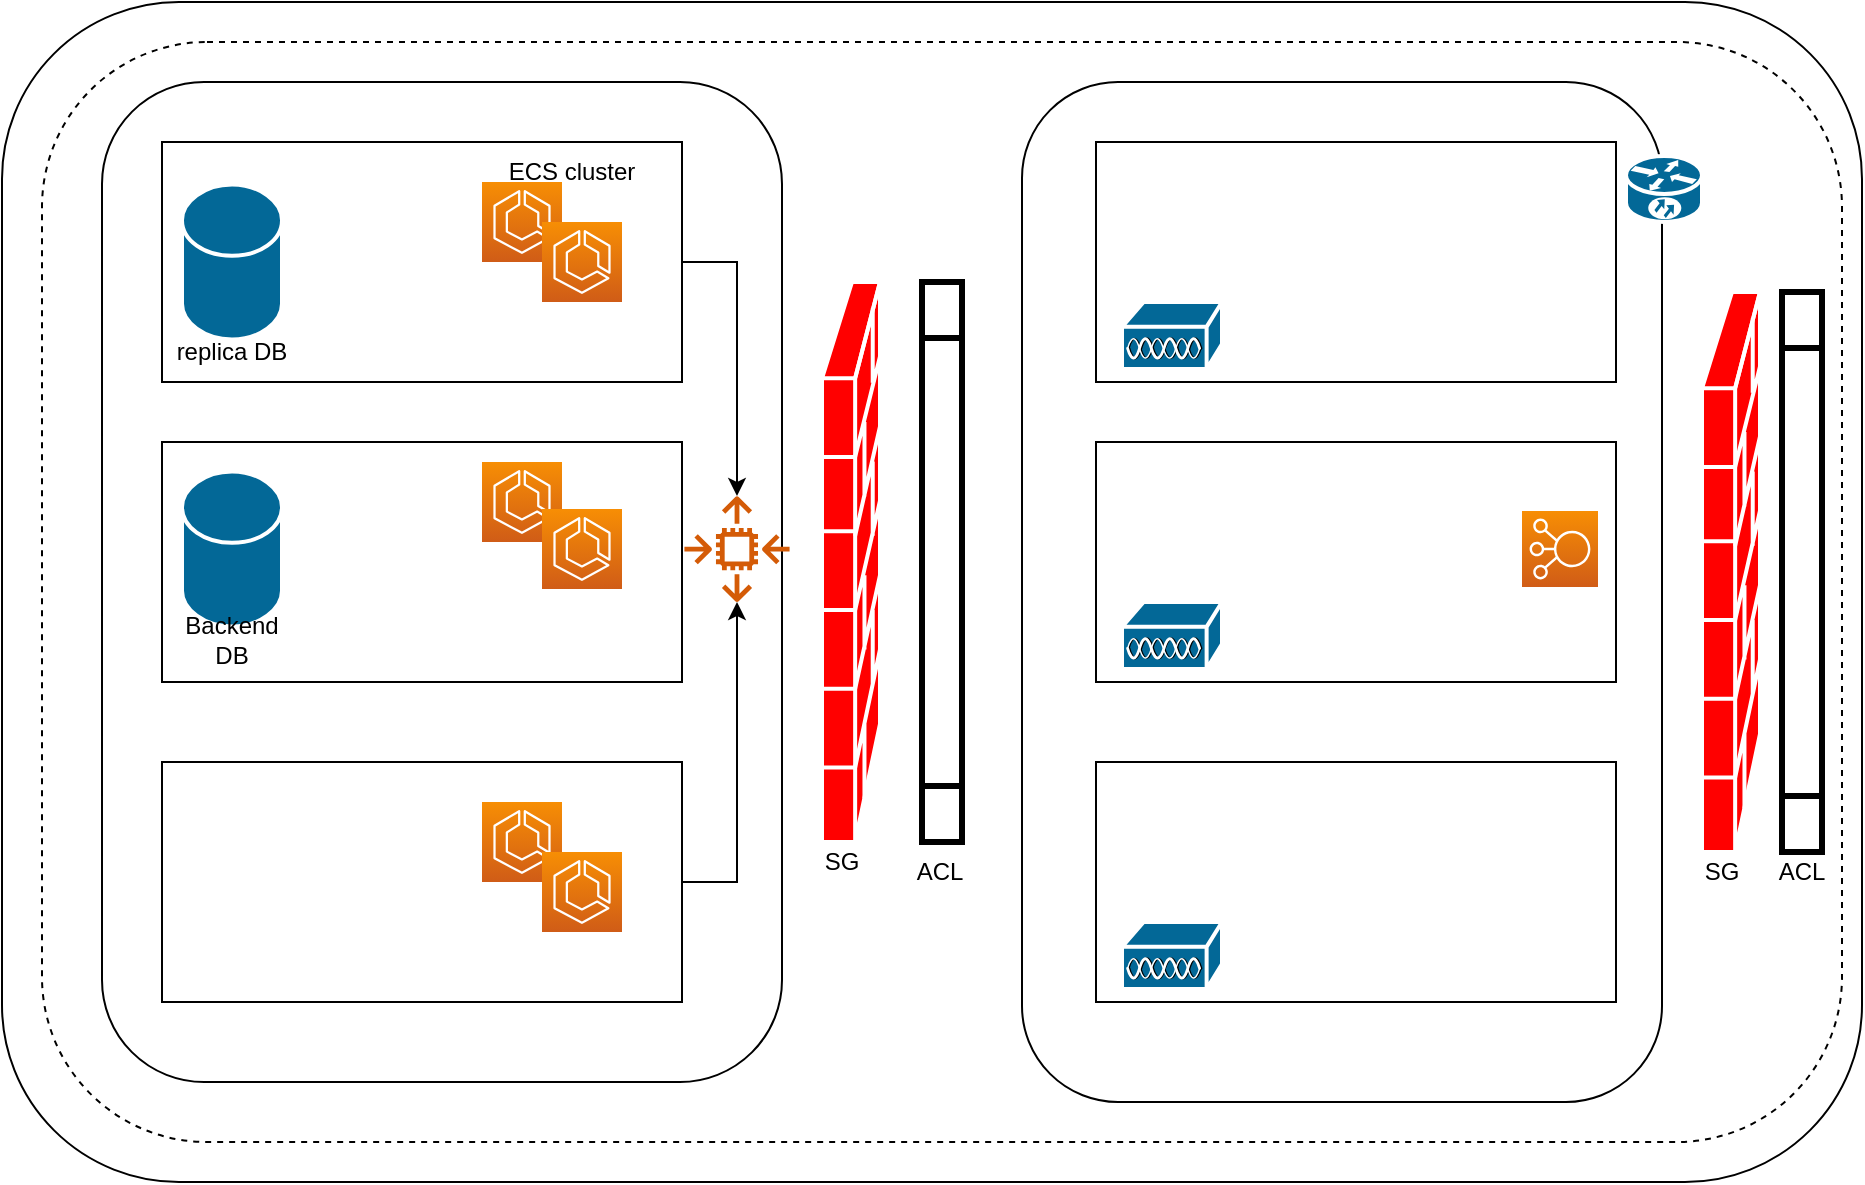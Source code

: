 <mxfile version="18.0.5" type="github">
  <diagram id="Ct3bF83Xtm8TdACFRR2W" name="Page-1">
    <mxGraphModel dx="1126" dy="707" grid="1" gridSize="10" guides="1" tooltips="1" connect="1" arrows="1" fold="1" page="1" pageScale="1" pageWidth="827" pageHeight="1169" math="0" shadow="0">
      <root>
        <mxCell id="0" />
        <mxCell id="1" parent="0" />
        <mxCell id="meCOWXKg2S3lBbydEQQq-1" value="" style="rounded=1;whiteSpace=wrap;html=1;" vertex="1" parent="1">
          <mxGeometry x="20" y="140" width="930" height="590" as="geometry" />
        </mxCell>
        <mxCell id="meCOWXKg2S3lBbydEQQq-2" value="" style="rounded=1;whiteSpace=wrap;html=1;dashed=1;" vertex="1" parent="1">
          <mxGeometry x="40" y="160" width="900" height="550" as="geometry" />
        </mxCell>
        <mxCell id="meCOWXKg2S3lBbydEQQq-3" value="" style="rounded=1;whiteSpace=wrap;html=1;" vertex="1" parent="1">
          <mxGeometry x="70" y="180" width="340" height="500" as="geometry" />
        </mxCell>
        <mxCell id="meCOWXKg2S3lBbydEQQq-4" value="" style="rounded=1;whiteSpace=wrap;html=1;" vertex="1" parent="1">
          <mxGeometry x="530" y="180" width="320" height="510" as="geometry" />
        </mxCell>
        <mxCell id="meCOWXKg2S3lBbydEQQq-29" style="edgeStyle=orthogonalEdgeStyle;rounded=0;orthogonalLoop=1;jettySize=auto;html=1;" edge="1" parent="1" source="meCOWXKg2S3lBbydEQQq-5" target="meCOWXKg2S3lBbydEQQq-28">
          <mxGeometry relative="1" as="geometry" />
        </mxCell>
        <mxCell id="meCOWXKg2S3lBbydEQQq-5" value="" style="rounded=0;whiteSpace=wrap;html=1;" vertex="1" parent="1">
          <mxGeometry x="100" y="210" width="260" height="120" as="geometry" />
        </mxCell>
        <mxCell id="meCOWXKg2S3lBbydEQQq-6" value="" style="rounded=0;whiteSpace=wrap;html=1;" vertex="1" parent="1">
          <mxGeometry x="100" y="360" width="260" height="120" as="geometry" />
        </mxCell>
        <mxCell id="meCOWXKg2S3lBbydEQQq-30" style="edgeStyle=orthogonalEdgeStyle;rounded=0;orthogonalLoop=1;jettySize=auto;html=1;" edge="1" parent="1" source="meCOWXKg2S3lBbydEQQq-7" target="meCOWXKg2S3lBbydEQQq-28">
          <mxGeometry relative="1" as="geometry" />
        </mxCell>
        <mxCell id="meCOWXKg2S3lBbydEQQq-7" value="" style="rounded=0;whiteSpace=wrap;html=1;" vertex="1" parent="1">
          <mxGeometry x="100" y="520" width="260" height="120" as="geometry" />
        </mxCell>
        <mxCell id="meCOWXKg2S3lBbydEQQq-9" value="" style="rounded=0;whiteSpace=wrap;html=1;" vertex="1" parent="1">
          <mxGeometry x="567" y="210" width="260" height="120" as="geometry" />
        </mxCell>
        <mxCell id="meCOWXKg2S3lBbydEQQq-10" value="" style="rounded=0;whiteSpace=wrap;html=1;" vertex="1" parent="1">
          <mxGeometry x="567" y="360" width="260" height="120" as="geometry" />
        </mxCell>
        <mxCell id="meCOWXKg2S3lBbydEQQq-11" value="" style="rounded=0;whiteSpace=wrap;html=1;" vertex="1" parent="1">
          <mxGeometry x="567" y="520" width="260" height="120" as="geometry" />
        </mxCell>
        <mxCell id="meCOWXKg2S3lBbydEQQq-12" value="" style="shape=mxgraph.cisco.security.firewall;sketch=0;html=1;pointerEvents=1;dashed=0;fillColor=#FF0000;strokeColor=#ffffff;strokeWidth=2;verticalLabelPosition=bottom;verticalAlign=top;align=center;outlineConnect=0;" vertex="1" parent="1">
          <mxGeometry x="430" y="280" width="29" height="280" as="geometry" />
        </mxCell>
        <mxCell id="meCOWXKg2S3lBbydEQQq-19" value="" style="shape=process;whiteSpace=wrap;html=1;backgroundOutline=1;flipH=0;direction=south;strokeWidth=3;" vertex="1" parent="1">
          <mxGeometry x="480" y="280" width="20" height="280" as="geometry" />
        </mxCell>
        <mxCell id="meCOWXKg2S3lBbydEQQq-20" value="" style="sketch=0;points=[[0,0,0],[0.25,0,0],[0.5,0,0],[0.75,0,0],[1,0,0],[0,1,0],[0.25,1,0],[0.5,1,0],[0.75,1,0],[1,1,0],[0,0.25,0],[0,0.5,0],[0,0.75,0],[1,0.25,0],[1,0.5,0],[1,0.75,0]];outlineConnect=0;fontColor=#232F3E;gradientColor=#F78E04;gradientDirection=north;fillColor=#D05C17;strokeColor=#ffffff;dashed=0;verticalLabelPosition=bottom;verticalAlign=top;align=center;html=1;fontSize=12;fontStyle=0;aspect=fixed;shape=mxgraph.aws4.resourceIcon;resIcon=mxgraph.aws4.ecs;" vertex="1" parent="1">
          <mxGeometry x="260" y="230" width="40" height="40" as="geometry" />
        </mxCell>
        <mxCell id="meCOWXKg2S3lBbydEQQq-22" value="" style="sketch=0;points=[[0,0,0],[0.25,0,0],[0.5,0,0],[0.75,0,0],[1,0,0],[0,1,0],[0.25,1,0],[0.5,1,0],[0.75,1,0],[1,1,0],[0,0.25,0],[0,0.5,0],[0,0.75,0],[1,0.25,0],[1,0.5,0],[1,0.75,0]];outlineConnect=0;fontColor=#232F3E;gradientColor=#F78E04;gradientDirection=north;fillColor=#D05C17;strokeColor=#ffffff;dashed=0;verticalLabelPosition=bottom;verticalAlign=top;align=center;html=1;fontSize=12;fontStyle=0;aspect=fixed;shape=mxgraph.aws4.resourceIcon;resIcon=mxgraph.aws4.ecs;" vertex="1" parent="1">
          <mxGeometry x="290" y="250" width="40" height="40" as="geometry" />
        </mxCell>
        <mxCell id="meCOWXKg2S3lBbydEQQq-23" value="" style="sketch=0;points=[[0,0,0],[0.25,0,0],[0.5,0,0],[0.75,0,0],[1,0,0],[0,1,0],[0.25,1,0],[0.5,1,0],[0.75,1,0],[1,1,0],[0,0.25,0],[0,0.5,0],[0,0.75,0],[1,0.25,0],[1,0.5,0],[1,0.75,0]];outlineConnect=0;fontColor=#232F3E;gradientColor=#F78E04;gradientDirection=north;fillColor=#D05C17;strokeColor=#ffffff;dashed=0;verticalLabelPosition=bottom;verticalAlign=top;align=center;html=1;fontSize=12;fontStyle=0;aspect=fixed;shape=mxgraph.aws4.resourceIcon;resIcon=mxgraph.aws4.ecs;" vertex="1" parent="1">
          <mxGeometry x="260" y="370" width="40" height="40" as="geometry" />
        </mxCell>
        <mxCell id="meCOWXKg2S3lBbydEQQq-25" value="" style="sketch=0;points=[[0,0,0],[0.25,0,0],[0.5,0,0],[0.75,0,0],[1,0,0],[0,1,0],[0.25,1,0],[0.5,1,0],[0.75,1,0],[1,1,0],[0,0.25,0],[0,0.5,0],[0,0.75,0],[1,0.25,0],[1,0.5,0],[1,0.75,0]];outlineConnect=0;fontColor=#232F3E;gradientColor=#F78E04;gradientDirection=north;fillColor=#D05C17;strokeColor=#ffffff;dashed=0;verticalLabelPosition=bottom;verticalAlign=top;align=center;html=1;fontSize=12;fontStyle=0;aspect=fixed;shape=mxgraph.aws4.resourceIcon;resIcon=mxgraph.aws4.ecs;" vertex="1" parent="1">
          <mxGeometry x="290" y="393.5" width="40" height="40" as="geometry" />
        </mxCell>
        <mxCell id="meCOWXKg2S3lBbydEQQq-26" value="" style="sketch=0;points=[[0,0,0],[0.25,0,0],[0.5,0,0],[0.75,0,0],[1,0,0],[0,1,0],[0.25,1,0],[0.5,1,0],[0.75,1,0],[1,1,0],[0,0.25,0],[0,0.5,0],[0,0.75,0],[1,0.25,0],[1,0.5,0],[1,0.75,0]];outlineConnect=0;fontColor=#232F3E;gradientColor=#F78E04;gradientDirection=north;fillColor=#D05C17;strokeColor=#ffffff;dashed=0;verticalLabelPosition=bottom;verticalAlign=top;align=center;html=1;fontSize=12;fontStyle=0;aspect=fixed;shape=mxgraph.aws4.resourceIcon;resIcon=mxgraph.aws4.ecs;" vertex="1" parent="1">
          <mxGeometry x="260" y="540" width="40" height="40" as="geometry" />
        </mxCell>
        <mxCell id="meCOWXKg2S3lBbydEQQq-27" value="" style="sketch=0;points=[[0,0,0],[0.25,0,0],[0.5,0,0],[0.75,0,0],[1,0,0],[0,1,0],[0.25,1,0],[0.5,1,0],[0.75,1,0],[1,1,0],[0,0.25,0],[0,0.5,0],[0,0.75,0],[1,0.25,0],[1,0.5,0],[1,0.75,0]];outlineConnect=0;fontColor=#232F3E;gradientColor=#F78E04;gradientDirection=north;fillColor=#D05C17;strokeColor=#ffffff;dashed=0;verticalLabelPosition=bottom;verticalAlign=top;align=center;html=1;fontSize=12;fontStyle=0;aspect=fixed;shape=mxgraph.aws4.resourceIcon;resIcon=mxgraph.aws4.ecs;" vertex="1" parent="1">
          <mxGeometry x="290" y="565" width="40" height="40" as="geometry" />
        </mxCell>
        <mxCell id="meCOWXKg2S3lBbydEQQq-28" value="" style="sketch=0;outlineConnect=0;fontColor=#232F3E;gradientColor=none;fillColor=#D45B07;strokeColor=none;dashed=0;verticalLabelPosition=bottom;verticalAlign=top;align=center;html=1;fontSize=12;fontStyle=0;aspect=fixed;pointerEvents=1;shape=mxgraph.aws4.auto_scaling2;" vertex="1" parent="1">
          <mxGeometry x="361" y="387" width="53" height="53" as="geometry" />
        </mxCell>
        <mxCell id="meCOWXKg2S3lBbydEQQq-31" value="" style="sketch=0;points=[[0,0,0],[0.25,0,0],[0.5,0,0],[0.75,0,0],[1,0,0],[0,1,0],[0.25,1,0],[0.5,1,0],[0.75,1,0],[1,1,0],[0,0.25,0],[0,0.5,0],[0,0.75,0],[1,0.25,0],[1,0.5,0],[1,0.75,0]];outlineConnect=0;fontColor=#232F3E;gradientColor=#F78E04;gradientDirection=north;fillColor=#D05C17;strokeColor=#ffffff;dashed=0;verticalLabelPosition=bottom;verticalAlign=top;align=center;html=1;fontSize=12;fontStyle=0;aspect=fixed;shape=mxgraph.aws4.resourceIcon;resIcon=mxgraph.aws4.elastic_load_balancing;flipH=1;" vertex="1" parent="1">
          <mxGeometry x="780" y="394.5" width="38" height="38" as="geometry" />
        </mxCell>
        <mxCell id="meCOWXKg2S3lBbydEQQq-32" value="" style="shape=mxgraph.cisco.storage.relational_database;sketch=0;html=1;pointerEvents=1;dashed=0;fillColor=#036897;strokeColor=#ffffff;strokeWidth=2;verticalLabelPosition=bottom;verticalAlign=top;align=center;outlineConnect=0;" vertex="1" parent="1">
          <mxGeometry x="110" y="374.75" width="50" height="77.5" as="geometry" />
        </mxCell>
        <mxCell id="meCOWXKg2S3lBbydEQQq-33" value="" style="shape=mxgraph.cisco.storage.relational_database;sketch=0;html=1;pointerEvents=1;dashed=0;fillColor=#036897;strokeColor=#ffffff;strokeWidth=2;verticalLabelPosition=bottom;verticalAlign=top;align=center;outlineConnect=0;" vertex="1" parent="1">
          <mxGeometry x="110" y="231.25" width="50" height="77.5" as="geometry" />
        </mxCell>
        <mxCell id="meCOWXKg2S3lBbydEQQq-40" value="" style="shape=mxgraph.cisco.misc.access_point;sketch=0;html=1;pointerEvents=1;dashed=0;fillColor=#036897;strokeColor=#ffffff;strokeWidth=2;verticalLabelPosition=bottom;verticalAlign=top;align=center;outlineConnect=0;" vertex="1" parent="1">
          <mxGeometry x="580" y="290" width="50" height="34" as="geometry" />
        </mxCell>
        <mxCell id="meCOWXKg2S3lBbydEQQq-41" value="" style="shape=mxgraph.cisco.misc.access_point;sketch=0;html=1;pointerEvents=1;dashed=0;fillColor=#036897;strokeColor=#ffffff;strokeWidth=2;verticalLabelPosition=bottom;verticalAlign=top;align=center;outlineConnect=0;" vertex="1" parent="1">
          <mxGeometry x="580" y="440" width="50" height="34" as="geometry" />
        </mxCell>
        <mxCell id="meCOWXKg2S3lBbydEQQq-42" value="" style="shape=mxgraph.cisco.misc.access_point;sketch=0;html=1;pointerEvents=1;dashed=0;fillColor=#036897;strokeColor=#ffffff;strokeWidth=2;verticalLabelPosition=bottom;verticalAlign=top;align=center;outlineConnect=0;" vertex="1" parent="1">
          <mxGeometry x="580" y="600" width="50" height="34" as="geometry" />
        </mxCell>
        <mxCell id="meCOWXKg2S3lBbydEQQq-43" value="" style="shape=mxgraph.cisco.routers.10700;sketch=0;html=1;pointerEvents=1;dashed=0;fillColor=#036897;strokeColor=#ffffff;strokeWidth=2;verticalLabelPosition=bottom;verticalAlign=top;align=center;outlineConnect=0;" vertex="1" parent="1">
          <mxGeometry x="832" y="217" width="38" height="33" as="geometry" />
        </mxCell>
        <mxCell id="meCOWXKg2S3lBbydEQQq-44" value="Backend DB" style="text;html=1;strokeColor=none;fillColor=none;align=center;verticalAlign=middle;whiteSpace=wrap;rounded=0;" vertex="1" parent="1">
          <mxGeometry x="105" y="444" width="60" height="30" as="geometry" />
        </mxCell>
        <mxCell id="meCOWXKg2S3lBbydEQQq-45" value="replica DB" style="text;html=1;strokeColor=none;fillColor=none;align=center;verticalAlign=middle;whiteSpace=wrap;rounded=0;" vertex="1" parent="1">
          <mxGeometry x="105" y="300" width="60" height="30" as="geometry" />
        </mxCell>
        <mxCell id="meCOWXKg2S3lBbydEQQq-46" value="ECS cluster" style="text;html=1;strokeColor=none;fillColor=none;align=center;verticalAlign=middle;whiteSpace=wrap;rounded=0;" vertex="1" parent="1">
          <mxGeometry x="270" y="210" width="70" height="30" as="geometry" />
        </mxCell>
        <mxCell id="meCOWXKg2S3lBbydEQQq-47" value="SG" style="text;html=1;strokeColor=none;fillColor=none;align=center;verticalAlign=middle;whiteSpace=wrap;rounded=0;" vertex="1" parent="1">
          <mxGeometry x="410" y="555" width="60" height="30" as="geometry" />
        </mxCell>
        <mxCell id="meCOWXKg2S3lBbydEQQq-48" value="ACL" style="text;html=1;strokeColor=none;fillColor=none;align=center;verticalAlign=middle;whiteSpace=wrap;rounded=0;" vertex="1" parent="1">
          <mxGeometry x="459" y="560" width="60" height="30" as="geometry" />
        </mxCell>
        <mxCell id="meCOWXKg2S3lBbydEQQq-49" value="" style="shape=mxgraph.cisco.security.firewall;sketch=0;html=1;pointerEvents=1;dashed=0;fillColor=#FF0000;strokeColor=#ffffff;strokeWidth=2;verticalLabelPosition=bottom;verticalAlign=top;align=center;outlineConnect=0;" vertex="1" parent="1">
          <mxGeometry x="870" y="285" width="29" height="280" as="geometry" />
        </mxCell>
        <mxCell id="meCOWXKg2S3lBbydEQQq-50" value="" style="shape=process;whiteSpace=wrap;html=1;backgroundOutline=1;flipH=0;direction=south;strokeWidth=3;" vertex="1" parent="1">
          <mxGeometry x="910" y="285" width="20" height="280" as="geometry" />
        </mxCell>
        <mxCell id="meCOWXKg2S3lBbydEQQq-51" value="SG" style="text;html=1;strokeColor=none;fillColor=none;align=center;verticalAlign=middle;whiteSpace=wrap;rounded=0;" vertex="1" parent="1">
          <mxGeometry x="850" y="560" width="60" height="30" as="geometry" />
        </mxCell>
        <mxCell id="meCOWXKg2S3lBbydEQQq-52" value="ACL" style="text;html=1;strokeColor=none;fillColor=none;align=center;verticalAlign=middle;whiteSpace=wrap;rounded=0;" vertex="1" parent="1">
          <mxGeometry x="890" y="560" width="60" height="30" as="geometry" />
        </mxCell>
      </root>
    </mxGraphModel>
  </diagram>
</mxfile>
